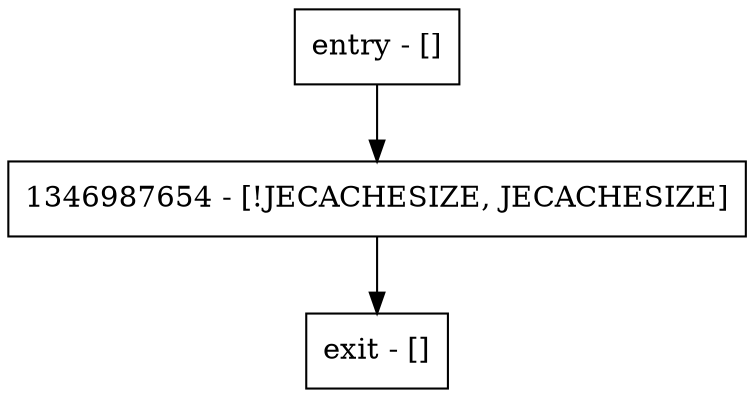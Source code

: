 digraph getMemorySize {
node [shape=record];
1346987654 [label="1346987654 - [!JECACHESIZE, JECACHESIZE]"];
entry [label="entry - []"];
exit [label="exit - []"];
entry;
exit;
1346987654 -> exit;
entry -> 1346987654;
}
